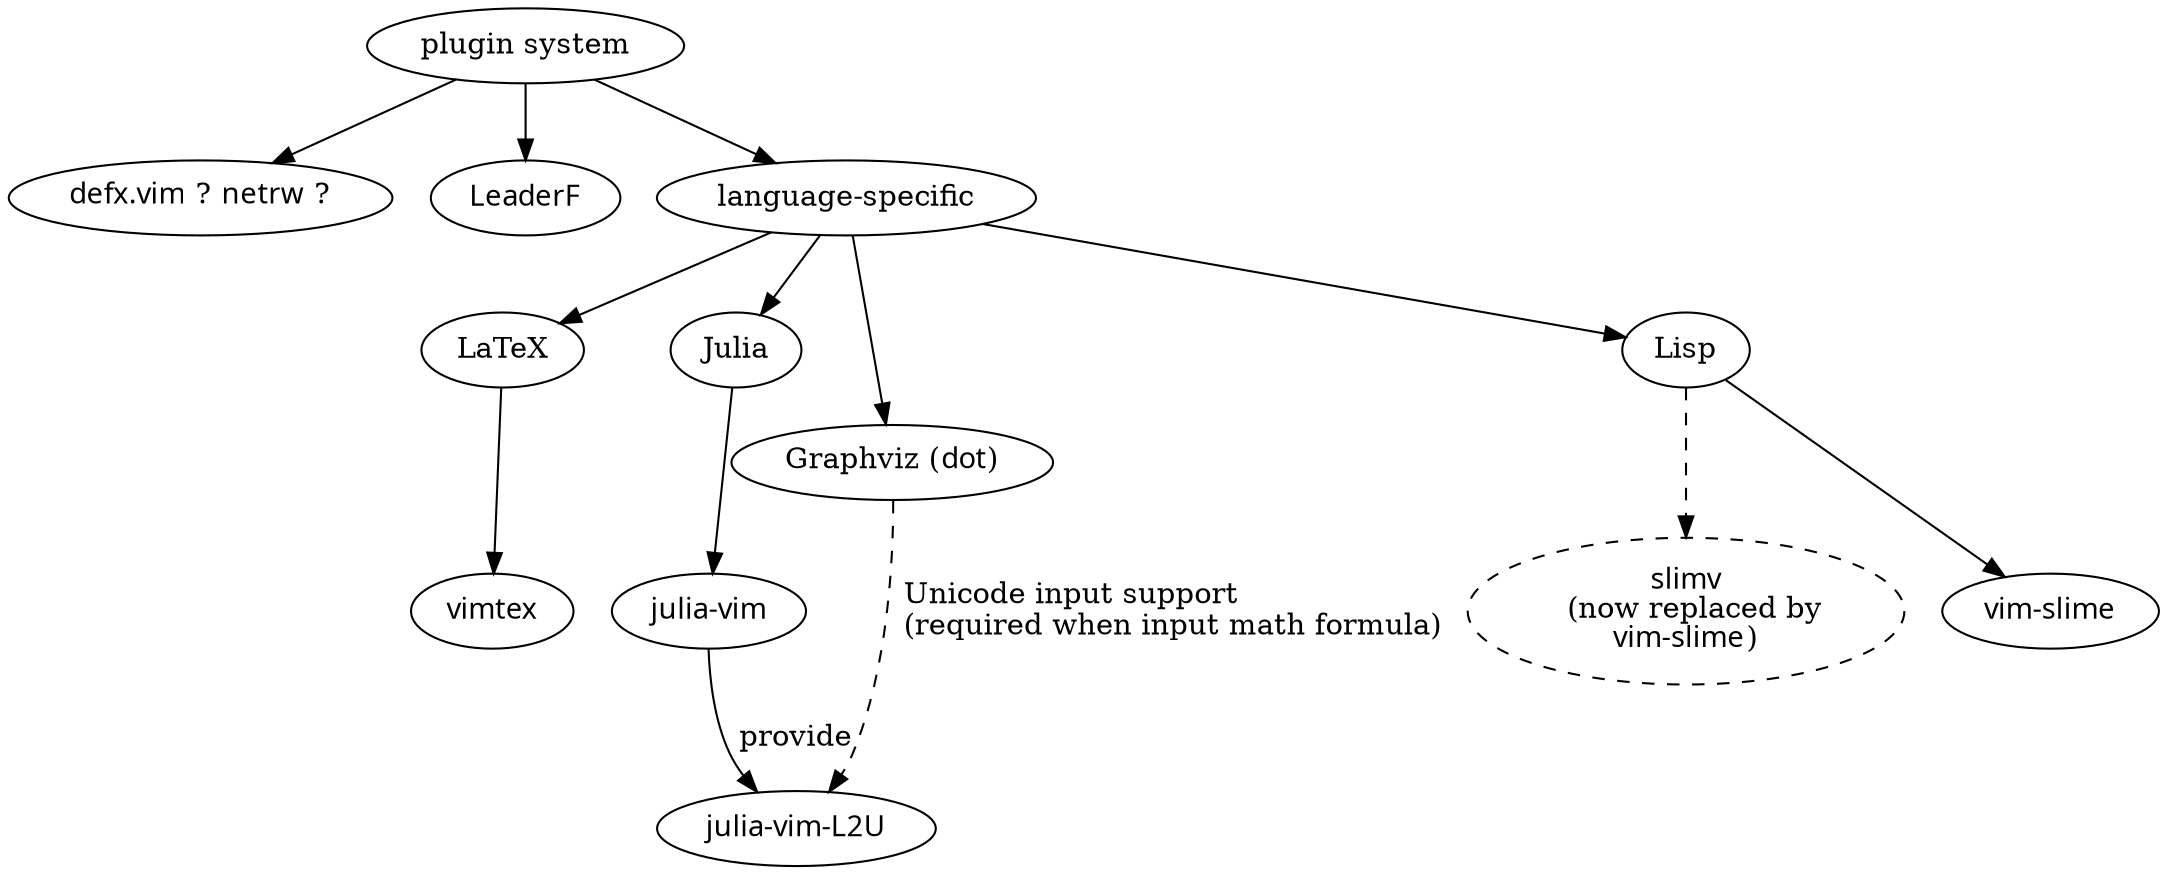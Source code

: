 digraph G
{

plugin_sys [label="plugin system"];
plugin_sys -> filetree;
plugin_sys -> fuzzy_search;
plugin_sys -> language

filetree [label = <<FONT FACE='MesloLGS NF'>defx.vim</FONT> ? <FONT FACE='MesloLGS NF'>netrw</FONT> ?>];
fuzzy_search [label = <<FONT FACE='MesloLGS NF'>LeaderF</FONT>>];

language [label = <language-specific>];
language -> tex;
language -> julia;
language -> graphviz;
language -> lisp;

tex [label = <LaTeX>];
tex -> vimtex;

vimtex[label = <<FONT FACE='MesloLGS NF'>vimtex</FONT>>];

julia [label = <Julia>];
julia -> julia_vim;

julia_vim [label = <<FONT FACE='MesloLGS NF'>julia-vim</FONT>>];
julia_vim -> L2U [label = < provide>];

L2U [label = <<FONT FACE='MesloLGS NF'>julia-vim-L2U</FONT>>];

graphviz [label = <Graphviz (<FONT FACE='MesloLGS NF'>dot</FONT>)>];
graphviz -> L2U
[
  label = < Unicode input support<br align="left"/> (required when input math formula)>,
  style = dashed
];

lisp [label = <Lisp>];
lisp -> slimv
[
  label = <>,
  style = dashed
];
slimv [style = dashed, label = <<FONT FACE='MesloLGS NF'>slimv</FONT><br/>
  (now replaced by<br align="left"/><FONT FACE='MesloLGS NF'>vim-slime</FONT>)>];

lisp -> vim_slime;
vim_slime [label = <<FONT FACE='MesloLGS NF'>vim-slime</FONT>>];

}
